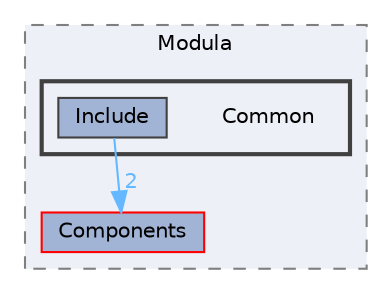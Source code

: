 digraph "Core/Modula/Common"
{
 // LATEX_PDF_SIZE
  bgcolor="transparent";
  edge [fontname=Helvetica,fontsize=10,labelfontname=Helvetica,labelfontsize=10];
  node [fontname=Helvetica,fontsize=10,shape=box,height=0.2,width=0.4];
  compound=true
  subgraph clusterdir_15e8fef3d22952eb032ac9e7b2e45a37 {
    graph [ bgcolor="#edf0f7", pencolor="grey50", label="Modula", fontname=Helvetica,fontsize=10 style="filled,dashed", URL="dir_15e8fef3d22952eb032ac9e7b2e45a37.html",tooltip=""]
  dir_225cc29537028028043afdf514816263 [label="Components", fillcolor="#a2b4d6", color="red", style="filled", URL="dir_225cc29537028028043afdf514816263.html",tooltip=""];
  subgraph clusterdir_d64e69f22be5327cd5b86dfe7e43cb43 {
    graph [ bgcolor="#edf0f7", pencolor="grey25", label="", fontname=Helvetica,fontsize=10 style="filled,bold", URL="dir_d64e69f22be5327cd5b86dfe7e43cb43.html",tooltip=""]
    dir_d64e69f22be5327cd5b86dfe7e43cb43 [shape=plaintext, label="Common"];
  dir_b88636ac4077d252fecf7b3a46b25912 [label="Include", fillcolor="#a2b4d6", color="grey25", style="filled", URL="dir_b88636ac4077d252fecf7b3a46b25912.html",tooltip=""];
  }
  }
  dir_b88636ac4077d252fecf7b3a46b25912->dir_225cc29537028028043afdf514816263 [headlabel="2", labeldistance=1.5 headhref="dir_000016_000004.html" href="dir_000016_000004.html" color="steelblue1" fontcolor="steelblue1"];
}

